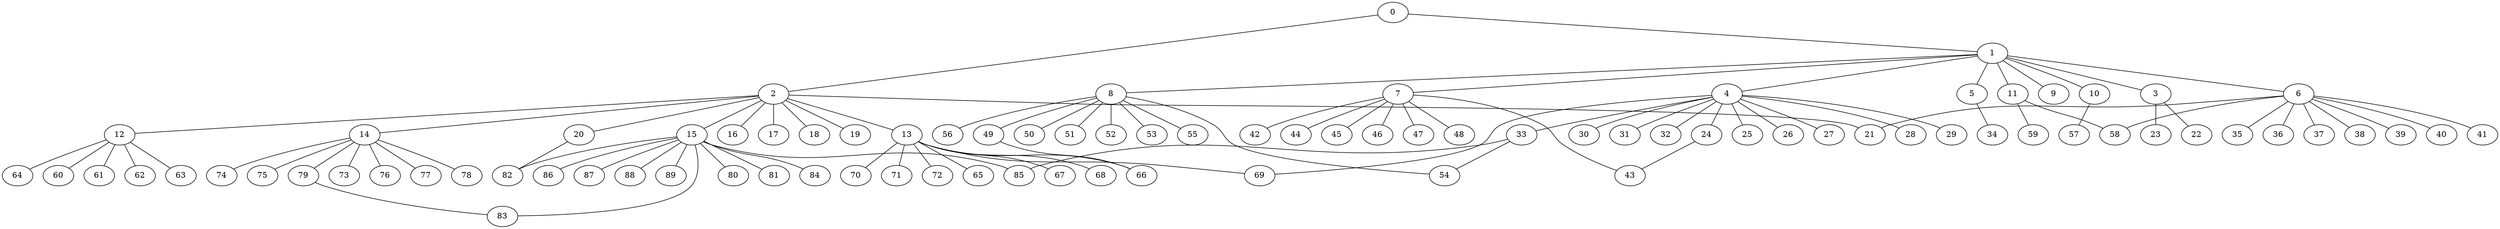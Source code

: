 
graph graphname {
    0 -- 1
0 -- 2
1 -- 3
1 -- 4
1 -- 5
1 -- 6
1 -- 7
1 -- 8
1 -- 9
1 -- 10
1 -- 11
2 -- 12
2 -- 13
2 -- 14
2 -- 15
2 -- 16
2 -- 17
2 -- 18
2 -- 19
2 -- 20
2 -- 21
3 -- 22
3 -- 23
4 -- 32
4 -- 33
4 -- 24
4 -- 25
4 -- 26
4 -- 27
4 -- 28
4 -- 29
4 -- 30
4 -- 31
4 -- 69
5 -- 34
6 -- 35
6 -- 36
6 -- 37
6 -- 38
6 -- 39
6 -- 40
6 -- 41
6 -- 21
6 -- 58
7 -- 42
7 -- 43
7 -- 44
7 -- 45
7 -- 46
7 -- 47
7 -- 48
8 -- 49
8 -- 50
8 -- 51
8 -- 52
8 -- 53
8 -- 54
8 -- 55
8 -- 56
10 -- 57
11 -- 58
11 -- 59
12 -- 64
12 -- 60
12 -- 61
12 -- 62
12 -- 63
13 -- 65
13 -- 67
13 -- 68
13 -- 69
13 -- 70
13 -- 71
13 -- 72
13 -- 66
14 -- 73
14 -- 74
14 -- 75
14 -- 76
14 -- 77
14 -- 78
14 -- 79
15 -- 80
15 -- 81
15 -- 82
15 -- 83
15 -- 84
15 -- 85
15 -- 86
15 -- 87
15 -- 88
15 -- 89
20 -- 82
24 -- 43
33 -- 85
33 -- 54
49 -- 66
79 -- 83

}
